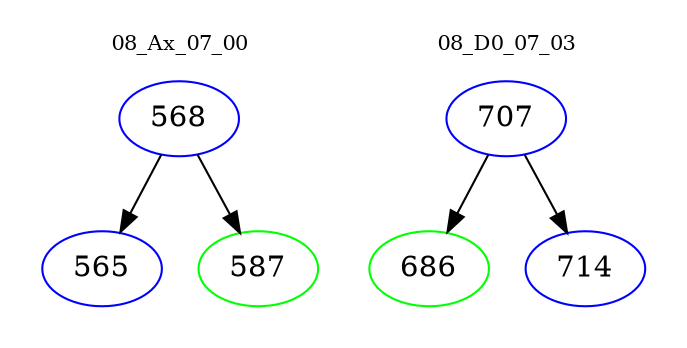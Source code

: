 digraph{
subgraph cluster_0 {
color = white
label = "08_Ax_07_00";
fontsize=10;
T0_568 [label="568", color="blue"]
T0_568 -> T0_565 [color="black"]
T0_565 [label="565", color="blue"]
T0_568 -> T0_587 [color="black"]
T0_587 [label="587", color="green"]
}
subgraph cluster_1 {
color = white
label = "08_D0_07_03";
fontsize=10;
T1_707 [label="707", color="blue"]
T1_707 -> T1_686 [color="black"]
T1_686 [label="686", color="green"]
T1_707 -> T1_714 [color="black"]
T1_714 [label="714", color="blue"]
}
}

